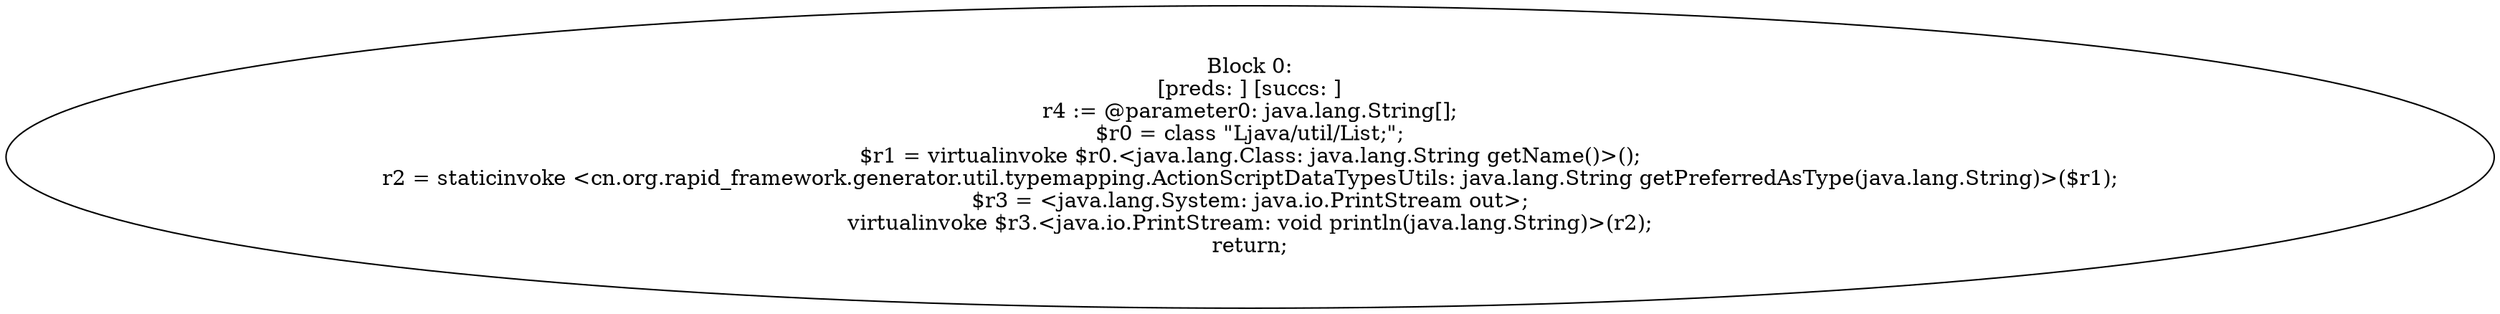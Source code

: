 digraph "unitGraph" {
    "Block 0:
[preds: ] [succs: ]
r4 := @parameter0: java.lang.String[];
$r0 = class \"Ljava/util/List;\";
$r1 = virtualinvoke $r0.<java.lang.Class: java.lang.String getName()>();
r2 = staticinvoke <cn.org.rapid_framework.generator.util.typemapping.ActionScriptDataTypesUtils: java.lang.String getPreferredAsType(java.lang.String)>($r1);
$r3 = <java.lang.System: java.io.PrintStream out>;
virtualinvoke $r3.<java.io.PrintStream: void println(java.lang.String)>(r2);
return;
"
}
